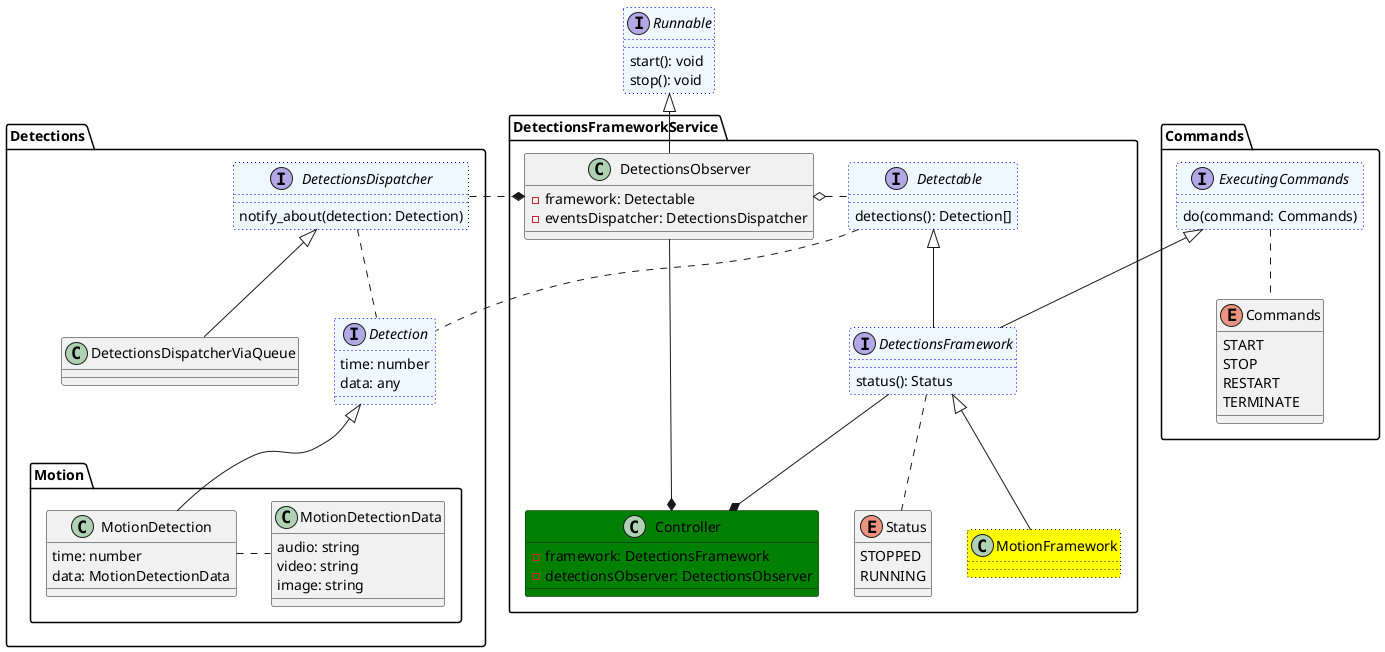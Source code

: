 @startuml
'https://plantuml.com/class-diagram


package DetectionsFrameworkService {
    interface DetectionsFramework #aliceblue ##[dotted]blue {
      status(): Status
    }

    interface Detectable #aliceblue ##[dotted]blue {
        detections(): Detection[]
    }

    class MotionFramework #yellow ##[dotted]

    class DetectionsObserver {
      - framework: Detectable
      - eventsDispatcher: DetectionsDispatcher
    }


    class Controller #green {
       - framework: DetectionsFramework
       - detectionsObserver: DetectionsObserver
    }

    enum Status {
      STOPPED
      RUNNING
    }
}

package Detections {
    interface Detection #aliceblue ##[dotted]blue {
      time: number
      data: any
    }

    package Motion {
        class MotionDetectionData {
           audio: string
           video: string
           image: string
        }

        class MotionDetection {
           time: number
           data: MotionDetectionData
        }
    }

    interface DetectionsDispatcher #aliceblue ##[dotted]blue {
       notify_about(detection: Detection)
    }

    class DetectionsDispatcherViaQueue

    Detection <|-down- MotionDetection
}

package Commands {
    enum Commands {
      START
      STOP
      RESTART
      TERMINATE
    }

    interface ExecutingCommands #aliceblue ##[dotted]blue {
      do(command: Commands)
    }

    ExecutingCommands .. Commands
}



interface Runnable #aliceblue ##[dotted]blue {
   start(): void
   stop(): void
}


DetectionsObserver -up-|> Runnable
DetectionsObserver o-right-. Detectable
DetectionsDispatcher .* DetectionsObserver
DetectionsFramework <|-- MotionFramework
DetectionsFramework -up-|> ExecutingCommands

DetectionsFramework .. Status
Detectable .. Detection
DetectionsDispatcher .. Detection
MotionDetection .right. MotionDetectionData
DetectionsObserver -* Controller
DetectionsFramework -down-* Controller
DetectionsFramework -up-|> Detectable
DetectionsDispatcher <|-down- DetectionsDispatcherViaQueue

@enduml